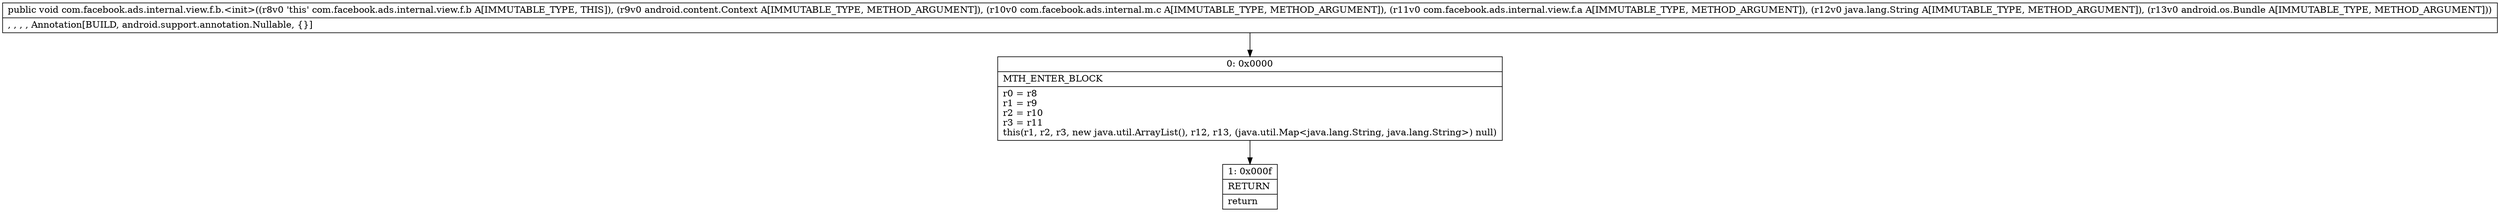 digraph "CFG forcom.facebook.ads.internal.view.f.b.\<init\>(Landroid\/content\/Context;Lcom\/facebook\/ads\/internal\/m\/c;Lcom\/facebook\/ads\/internal\/view\/f\/a;Ljava\/lang\/String;Landroid\/os\/Bundle;)V" {
Node_0 [shape=record,label="{0\:\ 0x0000|MTH_ENTER_BLOCK\l|r0 = r8\lr1 = r9\lr2 = r10\lr3 = r11\lthis(r1, r2, r3, new java.util.ArrayList(), r12, r13, (java.util.Map\<java.lang.String, java.lang.String\>) null)\l}"];
Node_1 [shape=record,label="{1\:\ 0x000f|RETURN\l|return\l}"];
MethodNode[shape=record,label="{public void com.facebook.ads.internal.view.f.b.\<init\>((r8v0 'this' com.facebook.ads.internal.view.f.b A[IMMUTABLE_TYPE, THIS]), (r9v0 android.content.Context A[IMMUTABLE_TYPE, METHOD_ARGUMENT]), (r10v0 com.facebook.ads.internal.m.c A[IMMUTABLE_TYPE, METHOD_ARGUMENT]), (r11v0 com.facebook.ads.internal.view.f.a A[IMMUTABLE_TYPE, METHOD_ARGUMENT]), (r12v0 java.lang.String A[IMMUTABLE_TYPE, METHOD_ARGUMENT]), (r13v0 android.os.Bundle A[IMMUTABLE_TYPE, METHOD_ARGUMENT]))  | , , , , Annotation[BUILD, android.support.annotation.Nullable, \{\}]\l}"];
MethodNode -> Node_0;
Node_0 -> Node_1;
}

